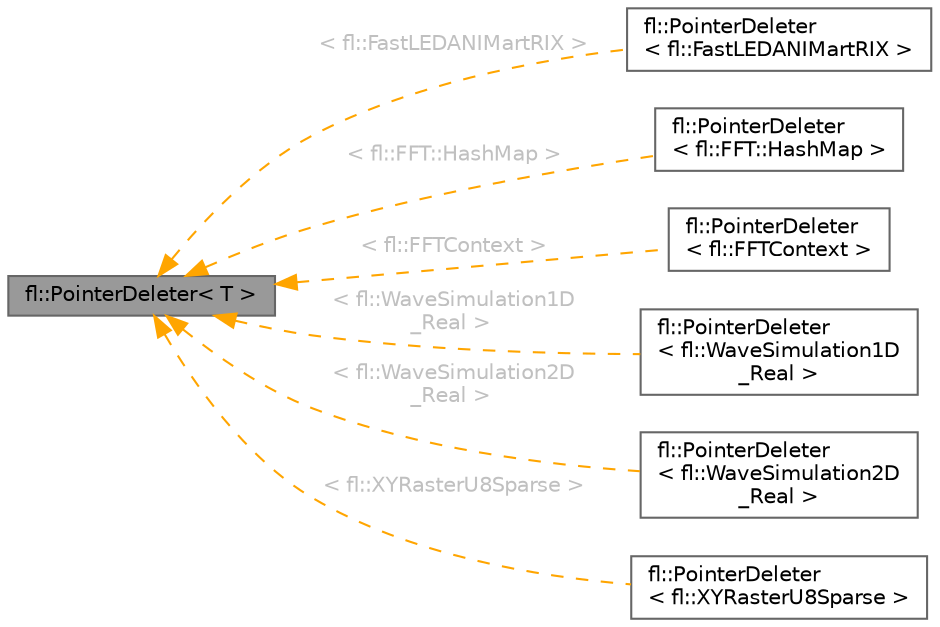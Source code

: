 digraph "fl::PointerDeleter&lt; T &gt;"
{
 // INTERACTIVE_SVG=YES
 // LATEX_PDF_SIZE
  bgcolor="transparent";
  edge [fontname=Helvetica,fontsize=10,labelfontname=Helvetica,labelfontsize=10];
  node [fontname=Helvetica,fontsize=10,shape=box,height=0.2,width=0.4];
  rankdir="LR";
  Node1 [id="Node000001",label="fl::PointerDeleter\< T \>",height=0.2,width=0.4,color="gray40", fillcolor="grey60", style="filled", fontcolor="black",tooltip=" "];
  Node1 -> Node2 [id="edge1_Node000001_Node000002",dir="back",color="orange",style="dashed",tooltip=" ",label=" \< fl::FastLEDANIMartRIX \>",fontcolor="grey" ];
  Node2 [id="Node000002",label="fl::PointerDeleter\l\< fl::FastLEDANIMartRIX \>",height=0.2,width=0.4,color="gray40", fillcolor="white", style="filled",URL="$d8/d3d/structfl_1_1_pointer_deleter.html",tooltip=" "];
  Node1 -> Node3 [id="edge2_Node000001_Node000003",dir="back",color="orange",style="dashed",tooltip=" ",label=" \< fl::FFT::HashMap \>",fontcolor="grey" ];
  Node3 [id="Node000003",label="fl::PointerDeleter\l\< fl::FFT::HashMap \>",height=0.2,width=0.4,color="gray40", fillcolor="white", style="filled",URL="$d8/d3d/structfl_1_1_pointer_deleter.html",tooltip=" "];
  Node1 -> Node4 [id="edge3_Node000001_Node000004",dir="back",color="orange",style="dashed",tooltip=" ",label=" \< fl::FFTContext \>",fontcolor="grey" ];
  Node4 [id="Node000004",label="fl::PointerDeleter\l\< fl::FFTContext \>",height=0.2,width=0.4,color="gray40", fillcolor="white", style="filled",URL="$d8/d3d/structfl_1_1_pointer_deleter.html",tooltip=" "];
  Node1 -> Node5 [id="edge4_Node000001_Node000005",dir="back",color="orange",style="dashed",tooltip=" ",label=" \< fl::WaveSimulation1D\l_Real \>",fontcolor="grey" ];
  Node5 [id="Node000005",label="fl::PointerDeleter\l\< fl::WaveSimulation1D\l_Real \>",height=0.2,width=0.4,color="gray40", fillcolor="white", style="filled",URL="$d8/d3d/structfl_1_1_pointer_deleter.html",tooltip=" "];
  Node1 -> Node6 [id="edge5_Node000001_Node000006",dir="back",color="orange",style="dashed",tooltip=" ",label=" \< fl::WaveSimulation2D\l_Real \>",fontcolor="grey" ];
  Node6 [id="Node000006",label="fl::PointerDeleter\l\< fl::WaveSimulation2D\l_Real \>",height=0.2,width=0.4,color="gray40", fillcolor="white", style="filled",URL="$d8/d3d/structfl_1_1_pointer_deleter.html",tooltip=" "];
  Node1 -> Node7 [id="edge6_Node000001_Node000007",dir="back",color="orange",style="dashed",tooltip=" ",label=" \< fl::XYRasterU8Sparse \>",fontcolor="grey" ];
  Node7 [id="Node000007",label="fl::PointerDeleter\l\< fl::XYRasterU8Sparse \>",height=0.2,width=0.4,color="gray40", fillcolor="white", style="filled",URL="$d8/d3d/structfl_1_1_pointer_deleter.html",tooltip=" "];
}
